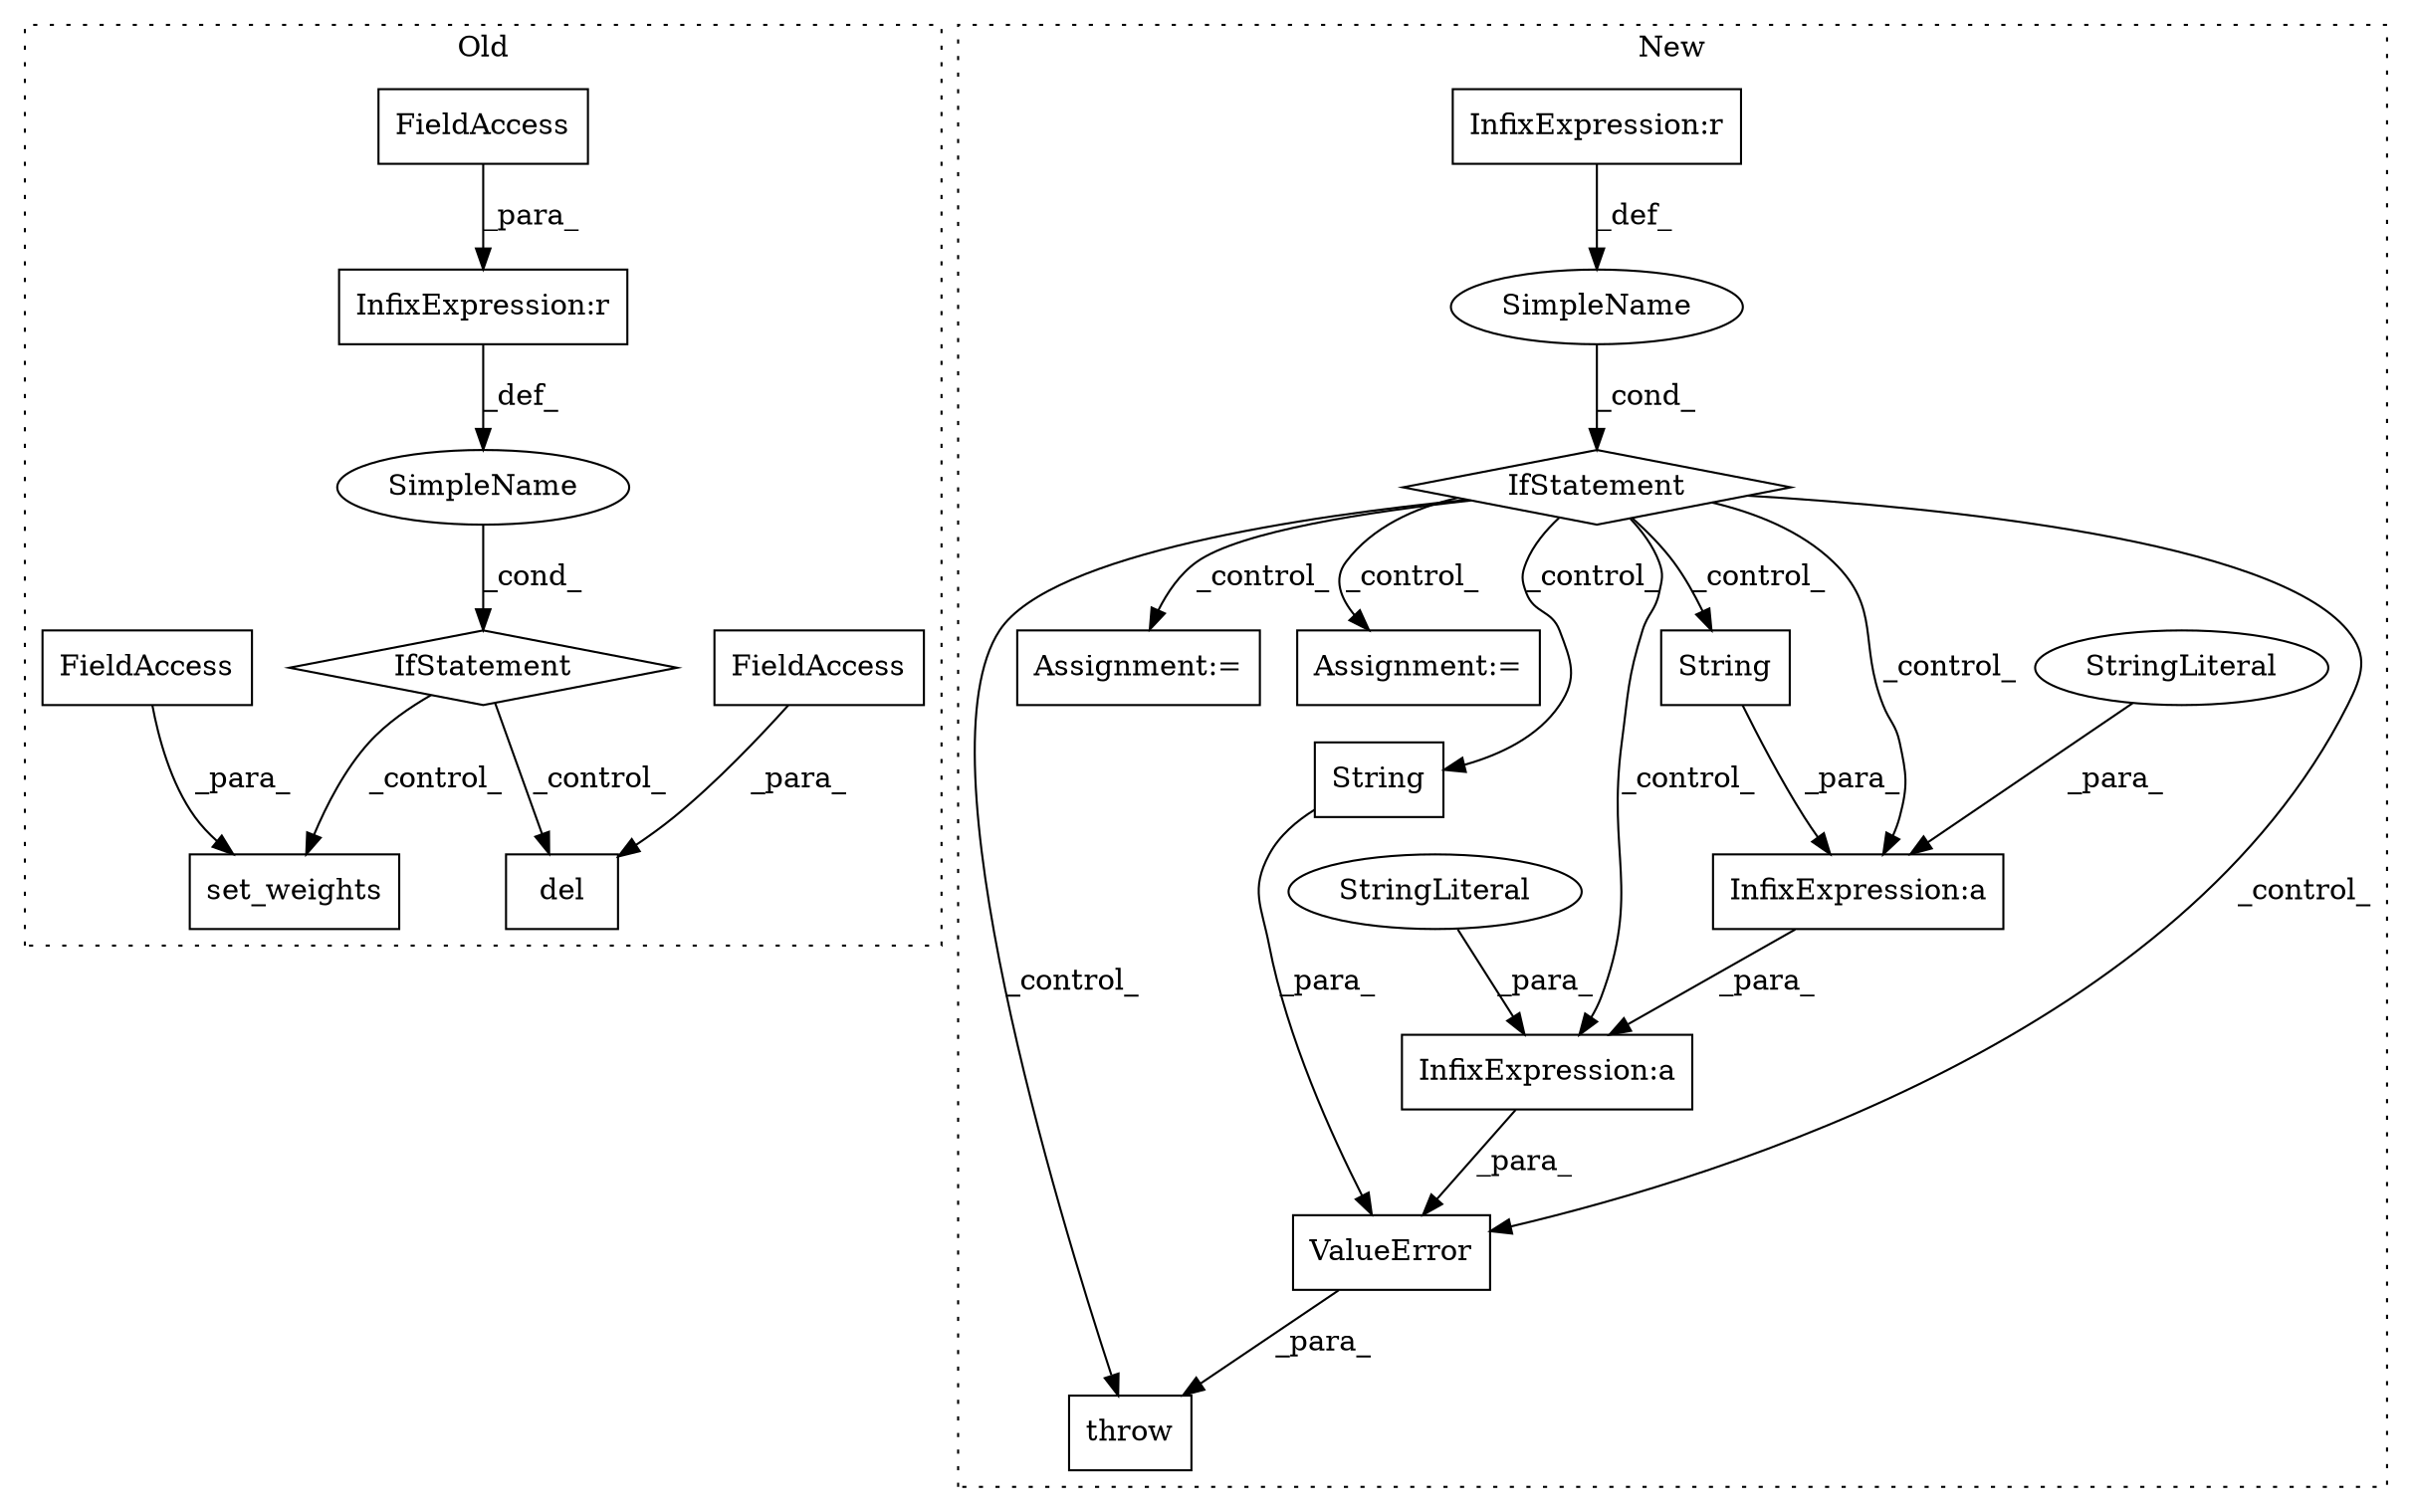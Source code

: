 digraph G {
subgraph cluster0 {
1 [label="IfStatement" a="25" s="1524,1556" l="4,2" shape="diamond"];
8 [label="InfixExpression:r" a="27" s="1548" l="4" shape="box"];
12 [label="set_weights" a="32" s="1571,1603" l="12,1" shape="box"];
13 [label="del" a="32" s="1612,1636" l="4,1" shape="box"];
15 [label="FieldAccess" a="22" s="1528" l="20" shape="box"];
16 [label="FieldAccess" a="22" s="1616" l="20" shape="box"];
17 [label="FieldAccess" a="22" s="1583" l="20" shape="box"];
19 [label="SimpleName" a="42" s="" l="" shape="ellipse"];
label = "Old";
style="dotted";
}
subgraph cluster1 {
2 [label="String" a="32" s="1495,1511" l="7,1" shape="box"];
3 [label="IfStatement" a="25" s="1440,1455" l="4,2" shape="diamond"];
4 [label="SimpleName" a="42" s="" l="" shape="ellipse"];
5 [label="Assignment:=" a="7" s="2111" l="1" shape="box"];
6 [label="Assignment:=" a="7" s="1729" l="6" shape="box"];
7 [label="InfixExpression:a" a="27" s="1513" l="3" shape="box"];
9 [label="ValueError" a="32" s="1471,1640" l="11,1" shape="box"];
10 [label="StringLiteral" a="45" s="1516" l="94" shape="ellipse"];
11 [label="throw" a="53" s="1465" l="6" shape="box"];
14 [label="String" a="32" s="1614,1632" l="7,1" shape="box"];
18 [label="InfixExpression:a" a="27" s="1492" l="3" shape="box"];
20 [label="StringLiteral" a="45" s="1485" l="7" shape="ellipse"];
21 [label="InfixExpression:r" a="27" s="1447" l="4" shape="box"];
label = "New";
style="dotted";
}
1 -> 12 [label="_control_"];
1 -> 13 [label="_control_"];
2 -> 18 [label="_para_"];
3 -> 11 [label="_control_"];
3 -> 18 [label="_control_"];
3 -> 6 [label="_control_"];
3 -> 2 [label="_control_"];
3 -> 7 [label="_control_"];
3 -> 14 [label="_control_"];
3 -> 9 [label="_control_"];
3 -> 5 [label="_control_"];
4 -> 3 [label="_cond_"];
7 -> 9 [label="_para_"];
8 -> 19 [label="_def_"];
9 -> 11 [label="_para_"];
10 -> 7 [label="_para_"];
14 -> 9 [label="_para_"];
15 -> 8 [label="_para_"];
16 -> 13 [label="_para_"];
17 -> 12 [label="_para_"];
18 -> 7 [label="_para_"];
19 -> 1 [label="_cond_"];
20 -> 18 [label="_para_"];
21 -> 4 [label="_def_"];
}